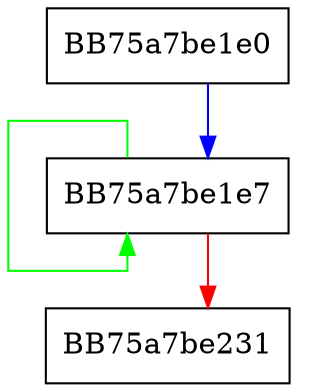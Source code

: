 digraph SymCryptFdef369MaskedCopyAsm {
  node [shape="box"];
  graph [splines=ortho];
  BB75a7be1e0 -> BB75a7be1e7 [color="blue"];
  BB75a7be1e7 -> BB75a7be1e7 [color="green"];
  BB75a7be1e7 -> BB75a7be231 [color="red"];
}